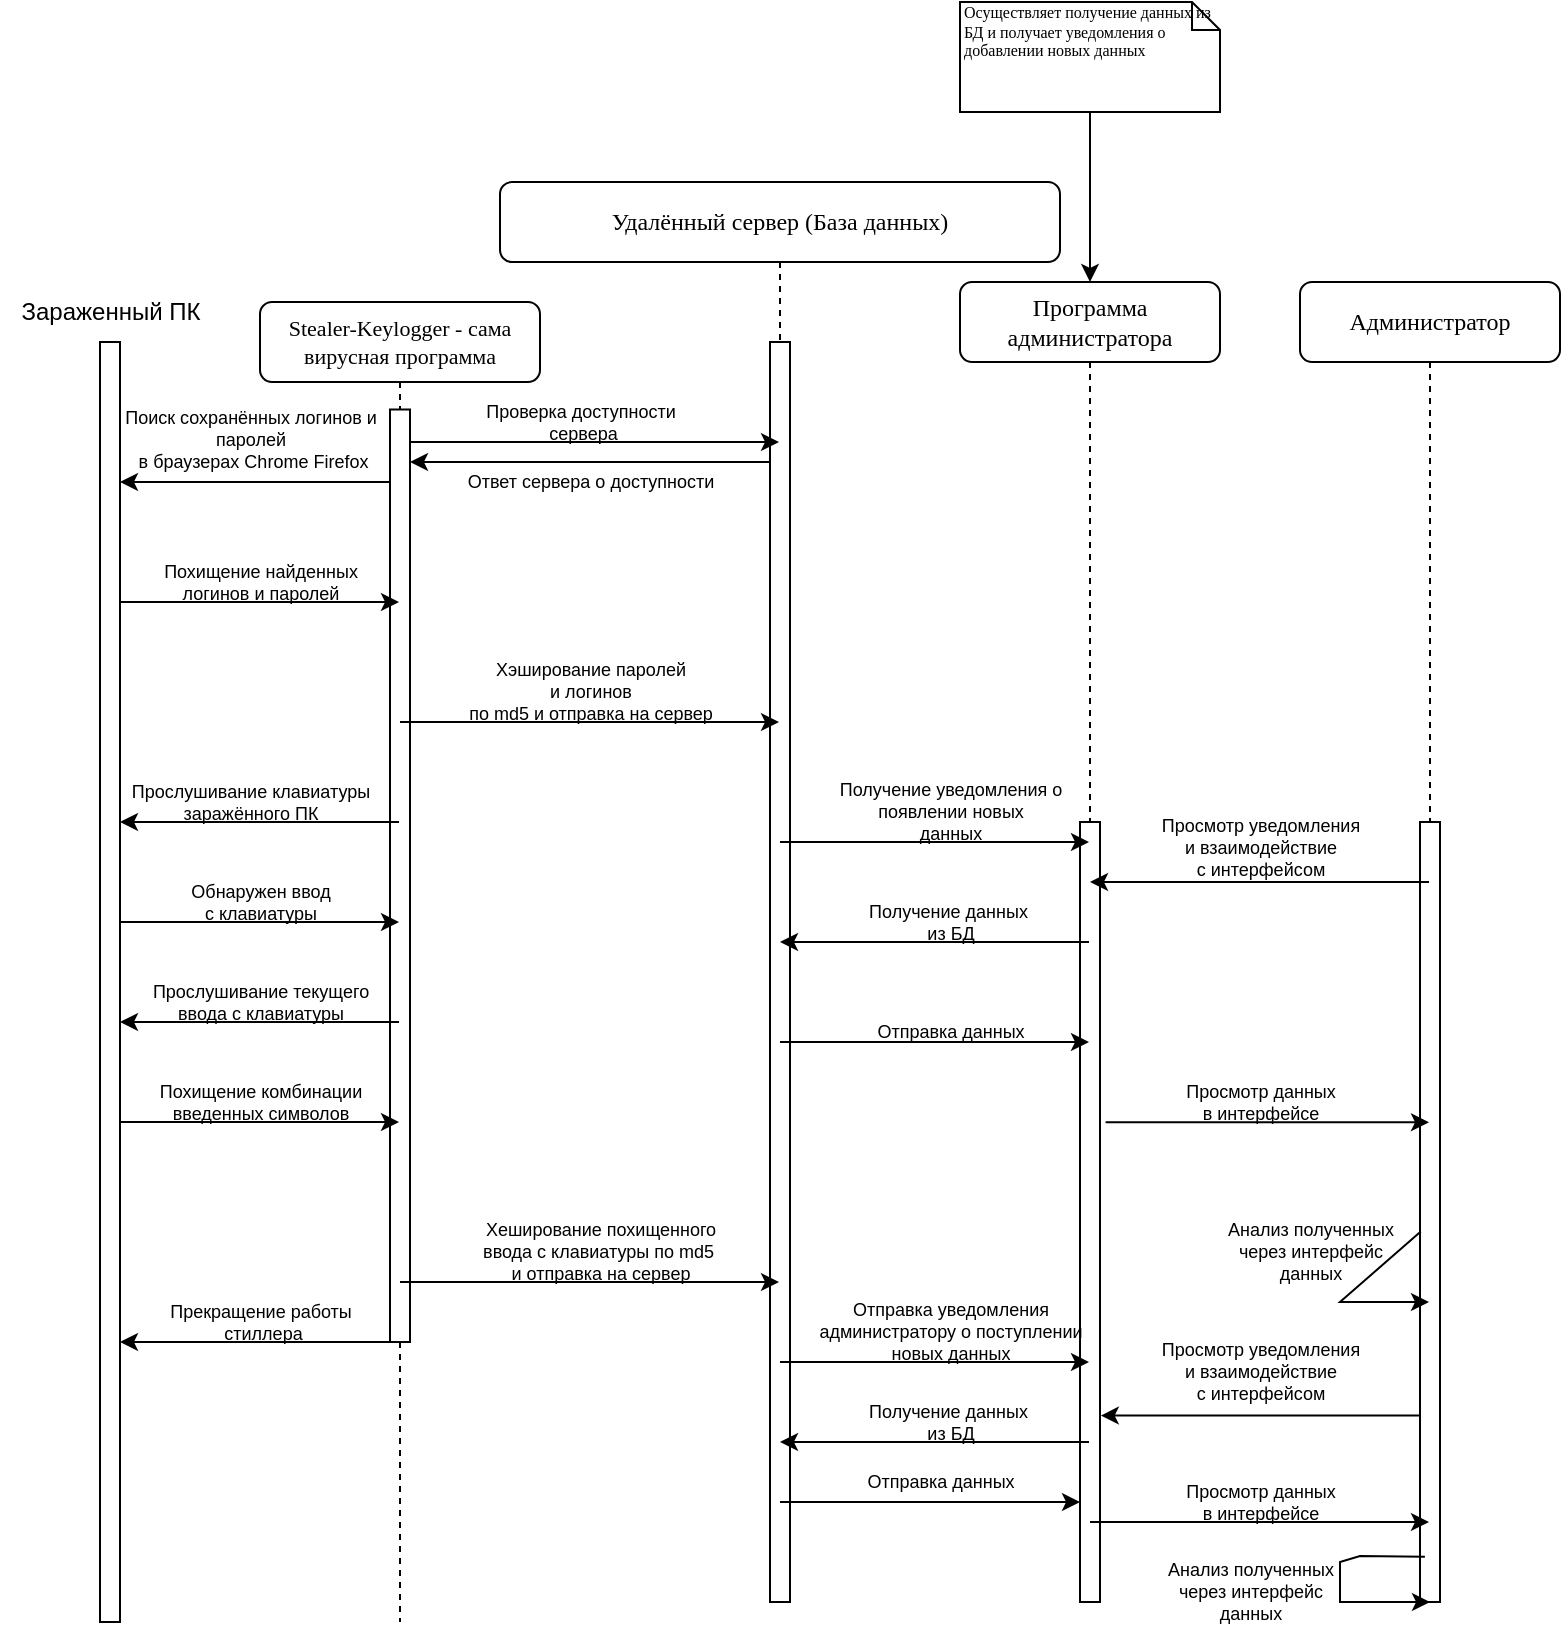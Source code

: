 <mxfile version="22.1.0" type="device">
  <diagram name="Page-1" id="13e1069c-82ec-6db2-03f1-153e76fe0fe0">
    <mxGraphModel dx="2102" dy="1427" grid="1" gridSize="10" guides="1" tooltips="1" connect="1" arrows="1" fold="1" page="1" pageScale="1" pageWidth="1100" pageHeight="850" background="none" math="0" shadow="0">
      <root>
        <mxCell id="0" />
        <mxCell id="1" parent="0" />
        <mxCell id="7baba1c4bc27f4b0-2" value="Удалённый сервер (База данных)" style="shape=umlLifeline;perimeter=lifelinePerimeter;whiteSpace=wrap;html=1;container=1;collapsible=0;recursiveResize=0;outlineConnect=0;rounded=1;shadow=0;comic=0;labelBackgroundColor=none;strokeWidth=1;fontFamily=Verdana;fontSize=12;align=center;" parent="1" vertex="1">
          <mxGeometry x="180" width="280" height="710" as="geometry" />
        </mxCell>
        <mxCell id="7baba1c4bc27f4b0-10" value="" style="html=1;points=[];perimeter=orthogonalPerimeter;rounded=0;shadow=0;comic=0;labelBackgroundColor=none;strokeWidth=1;fontFamily=Verdana;fontSize=12;align=center;" parent="7baba1c4bc27f4b0-2" vertex="1">
          <mxGeometry x="135" y="80" width="10" height="630" as="geometry" />
        </mxCell>
        <mxCell id="QD4PIPEIf5gqrZ9hCKyC-13" value="Ответ сервера о доступности" style="text;html=1;align=center;verticalAlign=middle;resizable=0;points=[];autosize=1;strokeColor=none;fillColor=none;fontSize=9;" vertex="1" parent="7baba1c4bc27f4b0-2">
          <mxGeometry x="-30" y="140" width="150" height="20" as="geometry" />
        </mxCell>
        <mxCell id="QD4PIPEIf5gqrZ9hCKyC-11" value="Проверка доступности&lt;br style=&quot;font-size: 9px;&quot;&gt;&amp;nbsp;сервера" style="text;html=1;align=center;verticalAlign=middle;resizable=0;points=[];autosize=1;strokeColor=none;fillColor=none;fontSize=9;" vertex="1" parent="7baba1c4bc27f4b0-2">
          <mxGeometry x="-20" y="100" width="120" height="40" as="geometry" />
        </mxCell>
        <mxCell id="QD4PIPEIf5gqrZ9hCKyC-10" value="" style="endArrow=classic;html=1;rounded=0;" edge="1" parent="7baba1c4bc27f4b0-2" target="7baba1c4bc27f4b0-2">
          <mxGeometry width="50" height="50" relative="1" as="geometry">
            <mxPoint x="-50" y="130" as="sourcePoint" />
            <mxPoint x="102" y="130" as="targetPoint" />
            <Array as="points">
              <mxPoint x="55" y="130" />
            </Array>
          </mxGeometry>
        </mxCell>
        <mxCell id="QD4PIPEIf5gqrZ9hCKyC-18" value="Хэширование паролей &lt;br style=&quot;font-size: 9px;&quot;&gt;и логинов &lt;br style=&quot;font-size: 9px;&quot;&gt;по md5 и отправка на сервер" style="text;html=1;align=center;verticalAlign=middle;resizable=0;points=[];autosize=1;strokeColor=none;fillColor=none;fontSize=9;" vertex="1" parent="7baba1c4bc27f4b0-2">
          <mxGeometry x="-30" y="230" width="150" height="50" as="geometry" />
        </mxCell>
        <mxCell id="QD4PIPEIf5gqrZ9hCKyC-39" value="Хеширование похищенного&lt;br style=&quot;font-size: 9px;&quot;&gt;ввода с клавиатуры по md5&amp;nbsp;&lt;br style=&quot;font-size: 9px;&quot;&gt;и отправка на сервер" style="text;html=1;align=center;verticalAlign=middle;resizable=0;points=[];autosize=1;strokeColor=none;fillColor=none;fontSize=9;" vertex="1" parent="7baba1c4bc27f4b0-2">
          <mxGeometry x="-20" y="510" width="140" height="50" as="geometry" />
        </mxCell>
        <mxCell id="QD4PIPEIf5gqrZ9hCKyC-48" value="Отправка данных" style="text;html=1;align=center;verticalAlign=middle;resizable=0;points=[];autosize=1;strokeColor=none;fillColor=none;fontSize=9;" vertex="1" parent="7baba1c4bc27f4b0-2">
          <mxGeometry x="170" y="640" width="100" height="20" as="geometry" />
        </mxCell>
        <mxCell id="QD4PIPEIf5gqrZ9hCKyC-47" value="Отправка данных" style="text;html=1;align=center;verticalAlign=middle;resizable=0;points=[];autosize=1;strokeColor=none;fillColor=none;fontSize=9;" vertex="1" parent="7baba1c4bc27f4b0-2">
          <mxGeometry x="175" y="415" width="100" height="20" as="geometry" />
        </mxCell>
        <mxCell id="7baba1c4bc27f4b0-3" value="Программа администратора" style="shape=umlLifeline;perimeter=lifelinePerimeter;whiteSpace=wrap;html=1;container=1;collapsible=0;recursiveResize=0;outlineConnect=0;rounded=1;shadow=0;comic=0;labelBackgroundColor=none;strokeWidth=1;fontFamily=Verdana;fontSize=12;align=center;" parent="1" vertex="1">
          <mxGeometry x="410" y="50" width="130" height="660" as="geometry" />
        </mxCell>
        <mxCell id="7baba1c4bc27f4b0-13" value="" style="html=1;points=[];perimeter=orthogonalPerimeter;rounded=0;shadow=0;comic=0;labelBackgroundColor=none;strokeWidth=1;fontFamily=Verdana;fontSize=12;align=center;" parent="7baba1c4bc27f4b0-3" vertex="1">
          <mxGeometry x="60" y="270" width="10" height="390" as="geometry" />
        </mxCell>
        <mxCell id="QD4PIPEIf5gqrZ9hCKyC-40" value="Отправка уведомления &lt;br style=&quot;font-size: 9px;&quot;&gt;администратору о поступлении &lt;br style=&quot;font-size: 9px;&quot;&gt;новых данных" style="text;html=1;align=center;verticalAlign=middle;resizable=0;points=[];autosize=1;strokeColor=none;fillColor=none;fontSize=9;" vertex="1" parent="7baba1c4bc27f4b0-3">
          <mxGeometry x="-85" y="500" width="160" height="50" as="geometry" />
        </mxCell>
        <mxCell id="QD4PIPEIf5gqrZ9hCKyC-44" value="Получение данных&amp;nbsp;&lt;br style=&quot;font-size: 9px;&quot;&gt;из БД" style="text;html=1;align=center;verticalAlign=middle;resizable=0;points=[];autosize=1;strokeColor=none;fillColor=none;fontSize=9;" vertex="1" parent="7baba1c4bc27f4b0-3">
          <mxGeometry x="-60" y="550" width="110" height="40" as="geometry" />
        </mxCell>
        <mxCell id="QD4PIPEIf5gqrZ9hCKyC-28" value="Получение данных&amp;nbsp;&lt;br style=&quot;font-size: 9px;&quot;&gt;из БД" style="text;html=1;align=center;verticalAlign=middle;resizable=0;points=[];autosize=1;strokeColor=none;fillColor=none;fontSize=9;" vertex="1" parent="7baba1c4bc27f4b0-3">
          <mxGeometry x="-60" y="300" width="110" height="40" as="geometry" />
        </mxCell>
        <mxCell id="QD4PIPEIf5gqrZ9hCKyC-43" value="Получение уведомления о&lt;br style=&quot;font-size: 9px;&quot;&gt;появлении новых&lt;br style=&quot;font-size: 9px;&quot;&gt;данных" style="text;html=1;align=center;verticalAlign=middle;resizable=0;points=[];autosize=1;strokeColor=none;fillColor=none;fontSize=9;" vertex="1" parent="7baba1c4bc27f4b0-3">
          <mxGeometry x="-70" y="240" width="130" height="50" as="geometry" />
        </mxCell>
        <mxCell id="7baba1c4bc27f4b0-8" value="Stealer-Keylogger - сама вирусная программа" style="shape=umlLifeline;perimeter=lifelinePerimeter;whiteSpace=wrap;html=1;container=1;collapsible=0;recursiveResize=0;outlineConnect=0;rounded=1;shadow=0;comic=0;labelBackgroundColor=none;strokeWidth=1;fontFamily=Verdana;fontSize=11;align=center;" parent="1" vertex="1">
          <mxGeometry x="60" y="60" width="140" height="660" as="geometry" />
        </mxCell>
        <mxCell id="7baba1c4bc27f4b0-9" value="" style="html=1;points=[];perimeter=orthogonalPerimeter;rounded=0;shadow=0;comic=0;labelBackgroundColor=none;strokeWidth=1;fontFamily=Verdana;fontSize=12;align=center;" parent="7baba1c4bc27f4b0-8" vertex="1">
          <mxGeometry x="65" y="53.75" width="10" height="466.25" as="geometry" />
        </mxCell>
        <mxCell id="QD4PIPEIf5gqrZ9hCKyC-33" value="Обнаружен ввод &lt;br&gt;с клавиатуры" style="text;html=1;align=center;verticalAlign=middle;resizable=0;points=[];autosize=1;strokeColor=none;fillColor=none;fontSize=9;" vertex="1" parent="7baba1c4bc27f4b0-8">
          <mxGeometry x="-45" y="280" width="90" height="40" as="geometry" />
        </mxCell>
        <mxCell id="QD4PIPEIf5gqrZ9hCKyC-35" value="Прослушивание текущего &lt;br style=&quot;font-size: 9px;&quot;&gt;ввода с клавиатуры" style="text;html=1;align=center;verticalAlign=middle;resizable=0;points=[];autosize=1;strokeColor=none;fillColor=none;fontSize=9;" vertex="1" parent="7baba1c4bc27f4b0-8">
          <mxGeometry x="-65" y="330" width="130" height="40" as="geometry" />
        </mxCell>
        <mxCell id="QD4PIPEIf5gqrZ9hCKyC-37" value="Похищение комбинации&lt;br style=&quot;font-size: 9px;&quot;&gt;введенных символов" style="text;html=1;align=center;verticalAlign=middle;resizable=0;points=[];autosize=1;strokeColor=none;fillColor=none;fontSize=9;" vertex="1" parent="7baba1c4bc27f4b0-8">
          <mxGeometry x="-60" y="380" width="120" height="40" as="geometry" />
        </mxCell>
        <mxCell id="QD4PIPEIf5gqrZ9hCKyC-30" value="Прослушивание клавиатуры&lt;br style=&quot;font-size: 9px;&quot;&gt;заражённого ПК" style="text;html=1;align=center;verticalAlign=middle;resizable=0;points=[];autosize=1;strokeColor=none;fillColor=none;fontSize=9;" vertex="1" parent="7baba1c4bc27f4b0-8">
          <mxGeometry x="-75" y="230" width="140" height="40" as="geometry" />
        </mxCell>
        <mxCell id="QD4PIPEIf5gqrZ9hCKyC-53" value="Прекращение работы&lt;br style=&quot;font-size: 9px;&quot;&gt;&amp;nbsp;стиллера" style="text;html=1;align=center;verticalAlign=middle;resizable=0;points=[];autosize=1;strokeColor=none;fillColor=none;fontSize=9;" vertex="1" parent="7baba1c4bc27f4b0-8">
          <mxGeometry x="-55" y="490" width="110" height="40" as="geometry" />
        </mxCell>
        <mxCell id="QD4PIPEIf5gqrZ9hCKyC-57" style="edgeStyle=orthogonalEdgeStyle;rounded=0;orthogonalLoop=1;jettySize=auto;html=1;" edge="1" parent="1" source="7baba1c4bc27f4b0-42">
          <mxGeometry relative="1" as="geometry">
            <mxPoint x="475" y="50" as="targetPoint" />
          </mxGeometry>
        </mxCell>
        <mxCell id="7baba1c4bc27f4b0-42" value="Осуществляет получение данных из БД и получает уведомления о добавлении новых данных&amp;nbsp;" style="shape=note;whiteSpace=wrap;html=1;size=14;verticalAlign=top;align=left;spacingTop=-6;rounded=0;shadow=0;comic=0;labelBackgroundColor=none;strokeWidth=1;fontFamily=Verdana;fontSize=8;" parent="1" vertex="1">
          <mxGeometry x="410" y="-90" width="130" height="55" as="geometry" />
        </mxCell>
        <mxCell id="QD4PIPEIf5gqrZ9hCKyC-2" value="" style="html=1;points=[];perimeter=orthogonalPerimeter;rounded=0;shadow=0;comic=0;labelBackgroundColor=none;strokeWidth=1;fontFamily=Verdana;fontSize=12;align=center;" vertex="1" parent="1">
          <mxGeometry x="-20" y="80" width="10" height="640" as="geometry" />
        </mxCell>
        <mxCell id="QD4PIPEIf5gqrZ9hCKyC-4" value="Зараженный ПК" style="text;html=1;align=center;verticalAlign=middle;resizable=0;points=[];autosize=1;strokeColor=none;fillColor=none;" vertex="1" parent="1">
          <mxGeometry x="-70" y="50" width="110" height="30" as="geometry" />
        </mxCell>
        <mxCell id="QD4PIPEIf5gqrZ9hCKyC-6" value="" style="endArrow=classic;html=1;rounded=0;" edge="1" parent="1" source="7baba1c4bc27f4b0-9" target="QD4PIPEIf5gqrZ9hCKyC-2">
          <mxGeometry width="50" height="50" relative="1" as="geometry">
            <mxPoint x="136" y="150" as="sourcePoint" />
            <mxPoint x="10" y="134" as="targetPoint" />
            <Array as="points">
              <mxPoint x="80" y="150" />
            </Array>
          </mxGeometry>
        </mxCell>
        <mxCell id="QD4PIPEIf5gqrZ9hCKyC-12" value="" style="endArrow=classic;html=1;rounded=0;" edge="1" parent="1" source="7baba1c4bc27f4b0-10" target="7baba1c4bc27f4b0-9">
          <mxGeometry width="50" height="50" relative="1" as="geometry">
            <mxPoint x="220" y="180" as="sourcePoint" />
            <mxPoint x="140" y="140" as="targetPoint" />
            <Array as="points">
              <mxPoint x="230" y="140" />
            </Array>
          </mxGeometry>
        </mxCell>
        <mxCell id="QD4PIPEIf5gqrZ9hCKyC-15" value="" style="endArrow=classic;html=1;rounded=0;" edge="1" parent="1" source="QD4PIPEIf5gqrZ9hCKyC-2" target="7baba1c4bc27f4b0-8">
          <mxGeometry width="50" height="50" relative="1" as="geometry">
            <mxPoint x="20" y="210" as="sourcePoint" />
            <mxPoint x="270" y="130" as="targetPoint" />
            <Array as="points">
              <mxPoint x="80" y="210" />
            </Array>
          </mxGeometry>
        </mxCell>
        <mxCell id="QD4PIPEIf5gqrZ9hCKyC-17" value="" style="endArrow=classic;html=1;rounded=0;" edge="1" parent="1" source="7baba1c4bc27f4b0-8" target="7baba1c4bc27f4b0-2">
          <mxGeometry width="50" height="50" relative="1" as="geometry">
            <mxPoint x="220" y="180" as="sourcePoint" />
            <mxPoint x="270" y="130" as="targetPoint" />
            <Array as="points">
              <mxPoint x="220" y="270" />
            </Array>
          </mxGeometry>
        </mxCell>
        <mxCell id="QD4PIPEIf5gqrZ9hCKyC-22" value="" style="endArrow=classic;html=1;rounded=0;" edge="1" parent="1" source="7baba1c4bc27f4b0-2" target="7baba1c4bc27f4b0-3">
          <mxGeometry width="50" height="50" relative="1" as="geometry">
            <mxPoint x="220" y="360" as="sourcePoint" />
            <mxPoint x="270" y="310" as="targetPoint" />
            <Array as="points">
              <mxPoint x="390" y="330" />
            </Array>
          </mxGeometry>
        </mxCell>
        <mxCell id="QD4PIPEIf5gqrZ9hCKyC-24" value="" style="endArrow=classic;html=1;rounded=0;" edge="1" parent="1" source="7baba1c4bc27f4b0-3" target="7baba1c4bc27f4b0-2">
          <mxGeometry width="50" height="50" relative="1" as="geometry">
            <mxPoint x="220" y="270" as="sourcePoint" />
            <mxPoint x="270" y="220" as="targetPoint" />
            <Array as="points">
              <mxPoint x="380" y="380" />
            </Array>
          </mxGeometry>
        </mxCell>
        <mxCell id="QD4PIPEIf5gqrZ9hCKyC-27" value="" style="endArrow=classic;html=1;rounded=0;" edge="1" parent="1" source="7baba1c4bc27f4b0-2" target="7baba1c4bc27f4b0-3">
          <mxGeometry width="50" height="50" relative="1" as="geometry">
            <mxPoint x="220" y="270" as="sourcePoint" />
            <mxPoint x="270" y="220" as="targetPoint" />
            <Array as="points">
              <mxPoint x="380" y="590" />
            </Array>
          </mxGeometry>
        </mxCell>
        <mxCell id="QD4PIPEIf5gqrZ9hCKyC-32" value="" style="endArrow=classic;html=1;rounded=0;" edge="1" parent="1" source="7baba1c4bc27f4b0-8" target="QD4PIPEIf5gqrZ9hCKyC-2">
          <mxGeometry width="50" height="50" relative="1" as="geometry">
            <mxPoint x="50" y="330" as="sourcePoint" />
            <mxPoint x="-15" y="320" as="targetPoint" />
            <Array as="points">
              <mxPoint x="80" y="320" />
            </Array>
          </mxGeometry>
        </mxCell>
        <mxCell id="QD4PIPEIf5gqrZ9hCKyC-34" value="" style="endArrow=classic;html=1;rounded=0;" edge="1" parent="1" source="7baba1c4bc27f4b0-8" target="QD4PIPEIf5gqrZ9hCKyC-2">
          <mxGeometry width="50" height="50" relative="1" as="geometry">
            <mxPoint x="220" y="360" as="sourcePoint" />
            <mxPoint x="270" y="310" as="targetPoint" />
            <Array as="points">
              <mxPoint x="70" y="420" />
            </Array>
          </mxGeometry>
        </mxCell>
        <mxCell id="QD4PIPEIf5gqrZ9hCKyC-36" value="" style="endArrow=classic;html=1;rounded=0;" edge="1" parent="1" source="QD4PIPEIf5gqrZ9hCKyC-2" target="7baba1c4bc27f4b0-8">
          <mxGeometry width="50" height="50" relative="1" as="geometry">
            <mxPoint x="220" y="360" as="sourcePoint" />
            <mxPoint x="270" y="310" as="targetPoint" />
            <Array as="points">
              <mxPoint x="80" y="470" />
            </Array>
          </mxGeometry>
        </mxCell>
        <mxCell id="QD4PIPEIf5gqrZ9hCKyC-38" value="" style="endArrow=classic;html=1;rounded=0;" edge="1" parent="1" source="7baba1c4bc27f4b0-8" target="7baba1c4bc27f4b0-2">
          <mxGeometry width="50" height="50" relative="1" as="geometry">
            <mxPoint x="220" y="360" as="sourcePoint" />
            <mxPoint x="270" y="310" as="targetPoint" />
            <Array as="points">
              <mxPoint x="220" y="550" />
            </Array>
          </mxGeometry>
        </mxCell>
        <mxCell id="QD4PIPEIf5gqrZ9hCKyC-7" value="Поиск сохранённых логинов и &lt;br style=&quot;font-size: 9px;&quot;&gt;паролей&lt;br style=&quot;font-size: 9px;&quot;&gt;&amp;nbsp;в браузерах Chrome Firefox" style="text;html=1;align=center;verticalAlign=middle;resizable=0;points=[];autosize=1;strokeColor=none;fillColor=none;fontSize=9;" vertex="1" parent="1">
          <mxGeometry x="-20" y="103.75" width="150" height="50" as="geometry" />
        </mxCell>
        <mxCell id="QD4PIPEIf5gqrZ9hCKyC-16" value="Похищение найденных &lt;br&gt;логинов и паролей" style="text;html=1;align=center;verticalAlign=middle;resizable=0;points=[];autosize=1;strokeColor=none;fillColor=none;fontSize=9;" vertex="1" parent="1">
          <mxGeometry y="180" width="120" height="40" as="geometry" />
        </mxCell>
        <mxCell id="QD4PIPEIf5gqrZ9hCKyC-45" value="" style="endArrow=classic;html=1;rounded=0;" edge="1" parent="1" source="7baba1c4bc27f4b0-3" target="7baba1c4bc27f4b0-2">
          <mxGeometry width="50" height="50" relative="1" as="geometry">
            <mxPoint x="400" y="650" as="sourcePoint" />
            <mxPoint x="555" y="650" as="targetPoint" />
            <Array as="points">
              <mxPoint x="390" y="630" />
            </Array>
          </mxGeometry>
        </mxCell>
        <mxCell id="QD4PIPEIf5gqrZ9hCKyC-46" value="" style="endArrow=classic;html=1;rounded=0;" edge="1" parent="1" source="7baba1c4bc27f4b0-2" target="7baba1c4bc27f4b0-3">
          <mxGeometry width="50" height="50" relative="1" as="geometry">
            <mxPoint x="220" y="450" as="sourcePoint" />
            <mxPoint x="270" y="400" as="targetPoint" />
            <Array as="points">
              <mxPoint x="400" y="430" />
            </Array>
          </mxGeometry>
        </mxCell>
        <mxCell id="QD4PIPEIf5gqrZ9hCKyC-50" value="" style="endArrow=classic;html=1;rounded=0;" edge="1" parent="1" source="7baba1c4bc27f4b0-2" target="7baba1c4bc27f4b0-13">
          <mxGeometry width="50" height="50" relative="1" as="geometry">
            <mxPoint x="410" y="690" as="sourcePoint" />
            <mxPoint x="559" y="690" as="targetPoint" />
            <Array as="points">
              <mxPoint x="400" y="660" />
            </Array>
          </mxGeometry>
        </mxCell>
        <mxCell id="QD4PIPEIf5gqrZ9hCKyC-29" value="" style="endArrow=classic;html=1;rounded=0;" edge="1" parent="1" source="QD4PIPEIf5gqrZ9hCKyC-2" target="7baba1c4bc27f4b0-8">
          <mxGeometry width="50" height="50" relative="1" as="geometry">
            <mxPoint x="220" y="270" as="sourcePoint" />
            <mxPoint x="270" y="220" as="targetPoint" />
            <Array as="points">
              <mxPoint x="70" y="370" />
            </Array>
          </mxGeometry>
        </mxCell>
        <mxCell id="QD4PIPEIf5gqrZ9hCKyC-52" value="" style="endArrow=classic;html=1;rounded=0;" edge="1" parent="1" source="7baba1c4bc27f4b0-8" target="QD4PIPEIf5gqrZ9hCKyC-2">
          <mxGeometry width="50" height="50" relative="1" as="geometry">
            <mxPoint x="220" y="540" as="sourcePoint" />
            <mxPoint x="270" y="490" as="targetPoint" />
            <Array as="points">
              <mxPoint x="60" y="580" />
            </Array>
          </mxGeometry>
        </mxCell>
        <mxCell id="QD4PIPEIf5gqrZ9hCKyC-71" value="Администратор" style="shape=umlLifeline;perimeter=lifelinePerimeter;whiteSpace=wrap;html=1;container=1;collapsible=0;recursiveResize=0;outlineConnect=0;rounded=1;shadow=0;comic=0;labelBackgroundColor=none;strokeWidth=1;fontFamily=Verdana;fontSize=12;align=center;" vertex="1" parent="1">
          <mxGeometry x="580" y="50" width="130" height="660" as="geometry" />
        </mxCell>
        <mxCell id="QD4PIPEIf5gqrZ9hCKyC-72" value="" style="html=1;points=[];perimeter=orthogonalPerimeter;rounded=0;shadow=0;comic=0;labelBackgroundColor=none;strokeWidth=1;fontFamily=Verdana;fontSize=12;align=center;" vertex="1" parent="QD4PIPEIf5gqrZ9hCKyC-71">
          <mxGeometry x="60" y="270" width="10" height="390" as="geometry" />
        </mxCell>
        <mxCell id="QD4PIPEIf5gqrZ9hCKyC-79" value="Анализ полученных&lt;br style=&quot;font-size: 9px;&quot;&gt;через интерфейс&lt;br style=&quot;font-size: 9px;&quot;&gt;данных" style="text;html=1;align=center;verticalAlign=middle;resizable=0;points=[];autosize=1;strokeColor=none;fillColor=none;fontSize=9;" vertex="1" parent="QD4PIPEIf5gqrZ9hCKyC-71">
          <mxGeometry x="-50" y="460" width="110" height="50" as="geometry" />
        </mxCell>
        <mxCell id="QD4PIPEIf5gqrZ9hCKyC-86" value="" style="endArrow=classic;html=1;rounded=0;exitX=0.04;exitY=0.525;exitDx=0;exitDy=0;exitPerimeter=0;" edge="1" parent="QD4PIPEIf5gqrZ9hCKyC-71" source="QD4PIPEIf5gqrZ9hCKyC-72" target="QD4PIPEIf5gqrZ9hCKyC-71">
          <mxGeometry width="50" height="50" relative="1" as="geometry">
            <mxPoint x="50" y="440" as="sourcePoint" />
            <mxPoint x="100" y="390" as="targetPoint" />
            <Array as="points">
              <mxPoint x="20" y="510" />
            </Array>
          </mxGeometry>
        </mxCell>
        <mxCell id="QD4PIPEIf5gqrZ9hCKyC-92" value="" style="endArrow=classic;html=1;rounded=0;exitX=0.245;exitY=0.942;exitDx=0;exitDy=0;exitPerimeter=0;" edge="1" parent="QD4PIPEIf5gqrZ9hCKyC-71" source="QD4PIPEIf5gqrZ9hCKyC-72">
          <mxGeometry width="50" height="50" relative="1" as="geometry">
            <mxPoint x="20" y="670" as="sourcePoint" />
            <mxPoint x="65" y="660" as="targetPoint" />
            <Array as="points">
              <mxPoint x="30" y="637" />
              <mxPoint x="20" y="640" />
              <mxPoint x="20" y="660" />
            </Array>
          </mxGeometry>
        </mxCell>
        <mxCell id="QD4PIPEIf5gqrZ9hCKyC-77" value="" style="endArrow=classic;html=1;rounded=0;" edge="1" parent="1" source="QD4PIPEIf5gqrZ9hCKyC-71" target="7baba1c4bc27f4b0-3">
          <mxGeometry width="50" height="50" relative="1" as="geometry">
            <mxPoint x="490" y="400" as="sourcePoint" />
            <mxPoint x="540" y="350" as="targetPoint" />
            <Array as="points">
              <mxPoint x="560" y="350" />
            </Array>
          </mxGeometry>
        </mxCell>
        <mxCell id="QD4PIPEIf5gqrZ9hCKyC-78" value="Просмотр уведомления&lt;br style=&quot;font-size: 9px;&quot;&gt;и взаимодействие&lt;br style=&quot;font-size: 9px;&quot;&gt;с интерфейсом" style="text;html=1;align=center;verticalAlign=middle;resizable=0;points=[];autosize=1;strokeColor=none;fillColor=none;fontSize=9;" vertex="1" parent="1">
          <mxGeometry x="500" y="308" width="120" height="50" as="geometry" />
        </mxCell>
        <mxCell id="QD4PIPEIf5gqrZ9hCKyC-80" value="" style="endArrow=classic;html=1;rounded=0;exitX=1.28;exitY=0.385;exitDx=0;exitDy=0;exitPerimeter=0;" edge="1" parent="1" source="7baba1c4bc27f4b0-13" target="QD4PIPEIf5gqrZ9hCKyC-71">
          <mxGeometry width="50" height="50" relative="1" as="geometry">
            <mxPoint x="490" y="400" as="sourcePoint" />
            <mxPoint x="540" y="350" as="targetPoint" />
          </mxGeometry>
        </mxCell>
        <mxCell id="QD4PIPEIf5gqrZ9hCKyC-81" value="Просмотр данных&lt;br style=&quot;font-size: 9px;&quot;&gt;в интерфейсе" style="text;html=1;align=center;verticalAlign=middle;resizable=0;points=[];autosize=1;strokeColor=none;fillColor=none;fontSize=9;" vertex="1" parent="1">
          <mxGeometry x="510" y="440" width="100" height="40" as="geometry" />
        </mxCell>
        <mxCell id="QD4PIPEIf5gqrZ9hCKyC-89" value="Просмотр уведомления&lt;br style=&quot;font-size: 9px;&quot;&gt;и взаимодействие&lt;br style=&quot;font-size: 9px;&quot;&gt;с интерфейсом" style="text;html=1;align=center;verticalAlign=middle;resizable=0;points=[];autosize=1;strokeColor=none;fillColor=none;fontSize=9;" vertex="1" parent="1">
          <mxGeometry x="500" y="570" width="120" height="50" as="geometry" />
        </mxCell>
        <mxCell id="QD4PIPEIf5gqrZ9hCKyC-90" value="" style="endArrow=classic;html=1;rounded=0;entryX=1.04;entryY=0.761;entryDx=0;entryDy=0;entryPerimeter=0;" edge="1" parent="1" source="QD4PIPEIf5gqrZ9hCKyC-72" target="7baba1c4bc27f4b0-13">
          <mxGeometry width="50" height="50" relative="1" as="geometry">
            <mxPoint x="560" y="640" as="sourcePoint" />
            <mxPoint x="390" y="640" as="targetPoint" />
            <Array as="points" />
          </mxGeometry>
        </mxCell>
        <mxCell id="QD4PIPEIf5gqrZ9hCKyC-91" value="Анализ полученных&lt;br style=&quot;font-size: 9px;&quot;&gt;через интерфейс&lt;br style=&quot;font-size: 9px;&quot;&gt;данных" style="text;html=1;align=center;verticalAlign=middle;resizable=0;points=[];autosize=1;strokeColor=none;fillColor=none;fontSize=9;" vertex="1" parent="1">
          <mxGeometry x="500" y="680" width="110" height="50" as="geometry" />
        </mxCell>
        <mxCell id="QD4PIPEIf5gqrZ9hCKyC-93" value="Просмотр данных&lt;br style=&quot;font-size: 9px;&quot;&gt;в интерфейсе" style="text;html=1;align=center;verticalAlign=middle;resizable=0;points=[];autosize=1;strokeColor=none;fillColor=none;fontSize=9;" vertex="1" parent="1">
          <mxGeometry x="510" y="640" width="100" height="40" as="geometry" />
        </mxCell>
        <mxCell id="QD4PIPEIf5gqrZ9hCKyC-94" value="" style="endArrow=classic;html=1;rounded=0;" edge="1" parent="1" source="7baba1c4bc27f4b0-3" target="QD4PIPEIf5gqrZ9hCKyC-71">
          <mxGeometry width="50" height="50" relative="1" as="geometry">
            <mxPoint x="580" y="690" as="sourcePoint" />
            <mxPoint x="742" y="690" as="targetPoint" />
            <Array as="points">
              <mxPoint x="560" y="670" />
            </Array>
          </mxGeometry>
        </mxCell>
      </root>
    </mxGraphModel>
  </diagram>
</mxfile>
